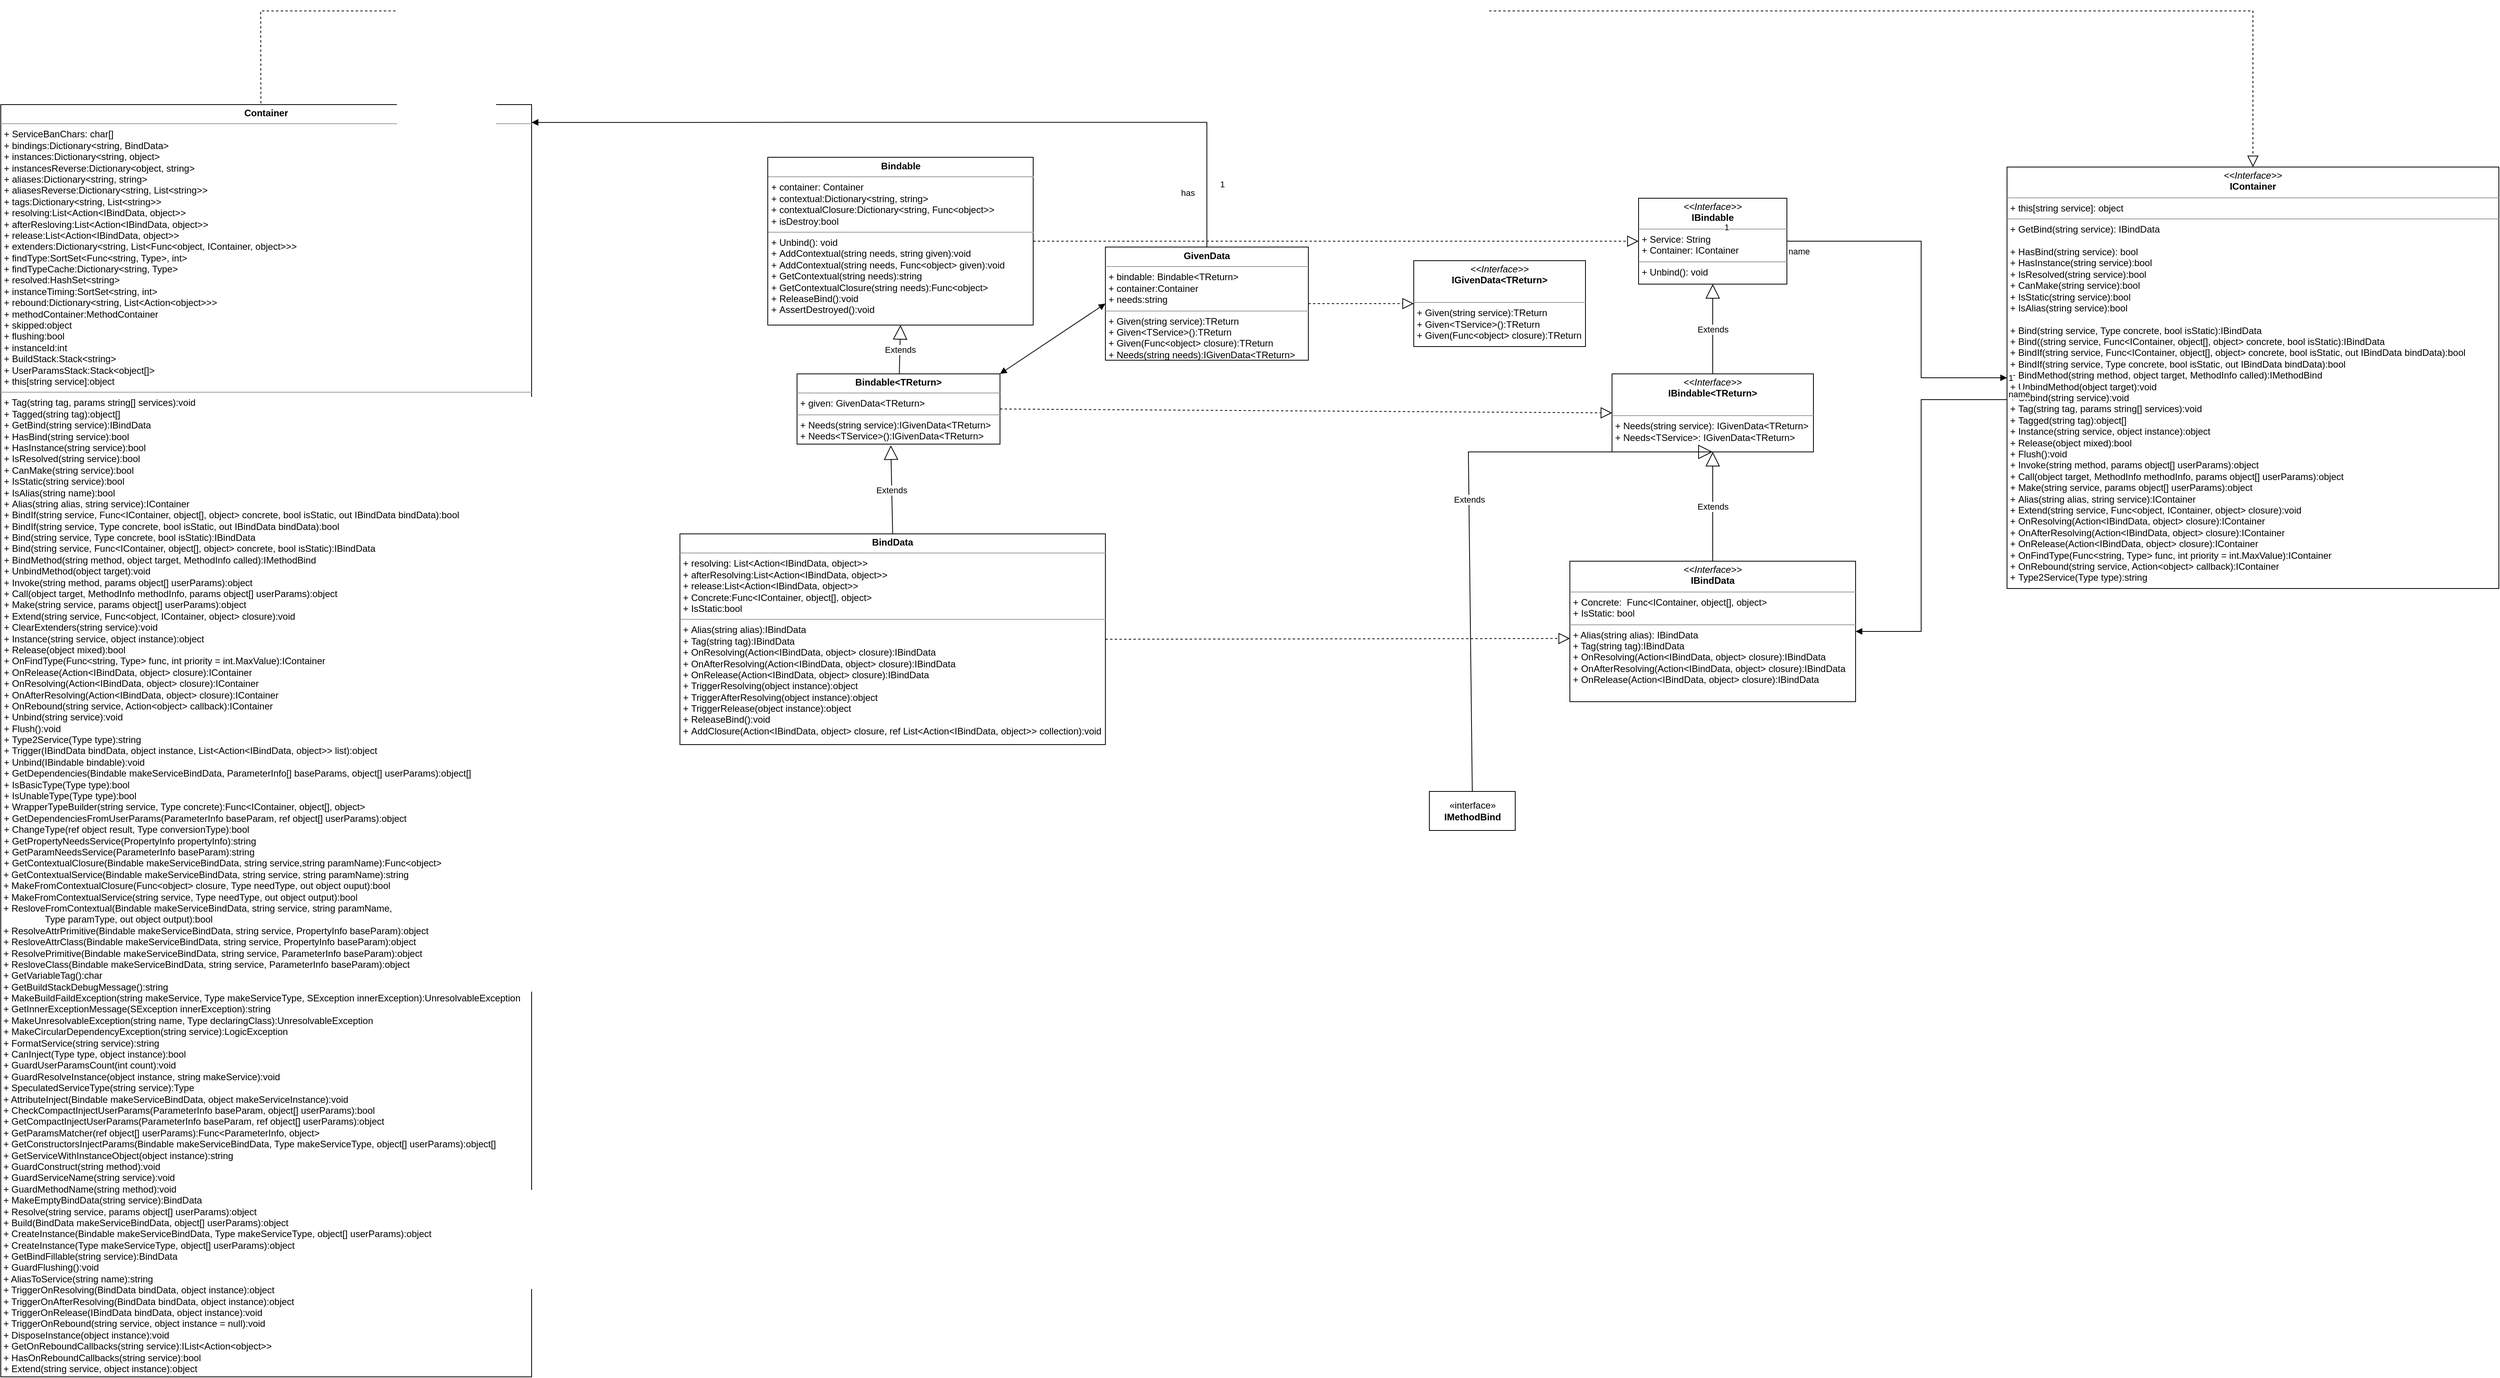 <mxfile version="16.1.2" type="device"><diagram id="E7YwIyQq-yOaScovFaM0" name="Bind系统架构图"><mxGraphModel dx="4154" dy="2214" grid="1" gridSize="10" guides="1" tooltips="1" connect="1" arrows="1" fold="1" page="1" pageScale="1" pageWidth="827" pageHeight="1169" math="0" shadow="0"><root><mxCell id="0"/><mxCell id="1" parent="0"/><mxCell id="uJMb5r1fGeK9YGaeUEIZ-1" value="&lt;p style=&quot;margin: 0px ; margin-top: 4px ; text-align: center&quot;&gt;&lt;i&gt;&amp;lt;&amp;lt;Interface&amp;gt;&amp;gt;&lt;/i&gt;&lt;br&gt;&lt;b&gt;IBindable&lt;/b&gt;&lt;br&gt;&lt;/p&gt;&lt;hr size=&quot;1&quot;&gt;&lt;p style=&quot;margin: 0px ; margin-left: 4px&quot;&gt;+ Service: String&lt;br&gt;+ Container: IContainer&lt;/p&gt;&lt;hr size=&quot;1&quot;&gt;&lt;p style=&quot;margin: 0px ; margin-left: 4px&quot;&gt;+ Unbind(): void&lt;br&gt;&lt;/p&gt;" style="verticalAlign=top;align=left;overflow=fill;fontSize=12;fontFamily=Helvetica;html=1;" parent="1" vertex="1"><mxGeometry x="-162" y="40" width="190" height="110" as="geometry"/></mxCell><mxCell id="uJMb5r1fGeK9YGaeUEIZ-2" value="&lt;p style=&quot;margin: 0px ; margin-top: 4px ; text-align: center&quot;&gt;&lt;i&gt;&amp;lt;&amp;lt;Interface&amp;gt;&amp;gt;&lt;/i&gt;&lt;br&gt;&lt;b&gt;IBindable&amp;lt;TReturn&amp;gt;&lt;/b&gt;&lt;br&gt;&lt;/p&gt;&lt;p style=&quot;margin: 0px ; margin-left: 4px&quot;&gt;&lt;br&gt;&lt;/p&gt;&lt;hr size=&quot;1&quot;&gt;&lt;p style=&quot;margin: 0px ; margin-left: 4px&quot;&gt;+ Needs(string service): IGivenData&amp;lt;TReturn&amp;gt;&lt;br&gt;+ Needs&amp;lt;TService&amp;gt;: IGivenData&amp;lt;TReturn&amp;gt;&lt;/p&gt;" style="verticalAlign=top;align=left;overflow=fill;fontSize=12;fontFamily=Helvetica;html=1;" parent="1" vertex="1"><mxGeometry x="-196" y="265" width="258" height="100" as="geometry"/></mxCell><mxCell id="uJMb5r1fGeK9YGaeUEIZ-3" value="Extends" style="endArrow=block;endSize=16;endFill=0;html=1;entryX=0.5;entryY=1;entryDx=0;entryDy=0;exitX=0.5;exitY=0;exitDx=0;exitDy=0;" parent="1" source="uJMb5r1fGeK9YGaeUEIZ-2" target="uJMb5r1fGeK9YGaeUEIZ-1" edge="1"><mxGeometry width="160" relative="1" as="geometry"><mxPoint x="208" y="400" as="sourcePoint"/><mxPoint x="368" y="400" as="targetPoint"/></mxGeometry></mxCell><mxCell id="uJMb5r1fGeK9YGaeUEIZ-4" value="&lt;p style=&quot;margin: 0px ; margin-top: 4px ; text-align: center&quot;&gt;&lt;i&gt;&amp;lt;&amp;lt;Interface&amp;gt;&amp;gt;&lt;/i&gt;&lt;br&gt;&lt;b&gt;IBindData&lt;/b&gt;&lt;br&gt;&lt;/p&gt;&lt;hr size=&quot;1&quot;&gt;&lt;p style=&quot;margin: 0px ; margin-left: 4px&quot;&gt;+ Concrete: &amp;nbsp;Func&amp;lt;IContainer, object[], object&amp;gt;&lt;br&gt;+ IsStatic: bool&lt;/p&gt;&lt;hr size=&quot;1&quot;&gt;&lt;p style=&quot;margin: 0px ; margin-left: 4px&quot;&gt;+ Alias(string alias): IBindData&lt;/p&gt;&lt;p style=&quot;margin: 0px ; margin-left: 4px&quot;&gt;+ Tag(string tag):IBindData&lt;br&gt;+&amp;nbsp;OnResolving(Action&amp;lt;IBindData, object&amp;gt; closure):IBindData&lt;/p&gt;&lt;p style=&quot;margin: 0px ; margin-left: 4px&quot;&gt;+&amp;nbsp;OnAfterResolving(Action&amp;lt;IBindData, object&amp;gt; closure):IBindData&lt;/p&gt;&lt;p style=&quot;margin: 0px ; margin-left: 4px&quot;&gt;+&amp;nbsp;OnRelease(Action&amp;lt;IBindData, object&amp;gt; closure):IBindData&lt;/p&gt;" style="verticalAlign=top;align=left;overflow=fill;fontSize=12;fontFamily=Helvetica;html=1;" parent="1" vertex="1"><mxGeometry x="-250" y="505" width="366" height="180" as="geometry"/></mxCell><mxCell id="uJMb5r1fGeK9YGaeUEIZ-5" value="Extends" style="endArrow=block;endSize=16;endFill=0;html=1;entryX=0.5;entryY=1;entryDx=0;entryDy=0;exitX=0.5;exitY=0;exitDx=0;exitDy=0;" parent="1" source="uJMb5r1fGeK9YGaeUEIZ-4" target="uJMb5r1fGeK9YGaeUEIZ-2" edge="1"><mxGeometry width="160" relative="1" as="geometry"><mxPoint x="228" y="420" as="sourcePoint"/><mxPoint x="388" y="420" as="targetPoint"/></mxGeometry></mxCell><mxCell id="uJMb5r1fGeK9YGaeUEIZ-6" value="&lt;p style=&quot;margin: 0px ; margin-top: 4px ; text-align: center&quot;&gt;&lt;i&gt;&amp;lt;&amp;lt;Interface&amp;gt;&amp;gt;&lt;/i&gt;&lt;br&gt;&lt;b&gt;IContainer&lt;/b&gt;&lt;br&gt;&lt;/p&gt;&lt;hr size=&quot;1&quot;&gt;&lt;p style=&quot;margin: 0px ; margin-left: 4px&quot;&gt;+ this[string service]: object&lt;br&gt;&lt;/p&gt;&lt;hr size=&quot;1&quot;&gt;&lt;p style=&quot;margin: 0px ; margin-left: 4px&quot;&gt;+ GetBind(string service): IBindData&lt;/p&gt;&lt;p style=&quot;margin: 0px ; margin-left: 4px&quot;&gt;&lt;br&gt;&lt;/p&gt;&lt;p style=&quot;margin: 0px ; margin-left: 4px&quot;&gt;+ HasBind(string service): bool&lt;/p&gt;&lt;p style=&quot;margin: 0px ; margin-left: 4px&quot;&gt;+&amp;nbsp;HasInstance(string service):bool&lt;/p&gt;&lt;p style=&quot;margin: 0px ; margin-left: 4px&quot;&gt;+&amp;nbsp;IsResolved(string service):bool&lt;/p&gt;&lt;p style=&quot;margin: 0px ; margin-left: 4px&quot;&gt;+ CanMake(string service):bool&lt;/p&gt;&lt;p style=&quot;margin: 0px ; margin-left: 4px&quot;&gt;+&amp;nbsp;IsStatic(string service):bool&lt;/p&gt;&lt;p style=&quot;margin: 0px ; margin-left: 4px&quot;&gt;+&amp;nbsp;IsAlias(string service):bool&lt;/p&gt;&lt;p style=&quot;margin: 0px ; margin-left: 4px&quot;&gt;&lt;br&gt;&lt;/p&gt;&lt;p style=&quot;margin: 0px ; margin-left: 4px&quot;&gt;+&amp;nbsp;Bind(string service, Type concrete, bool isStatic):IBindData&lt;/p&gt;&lt;p style=&quot;margin: 0px ; margin-left: 4px&quot;&gt;+&amp;nbsp;Bind((string service, Func&amp;lt;IContainer, object[], object&amp;gt; concrete, bool isStatic):IBindData&lt;/p&gt;&lt;p style=&quot;margin: 0px ; margin-left: 4px&quot;&gt;+&amp;nbsp;BindIf(string service, Func&amp;lt;IContainer, object[], object&amp;gt; concrete, bool isStatic, out IBindData bindData):bool&lt;/p&gt;&lt;p style=&quot;margin: 0px ; margin-left: 4px&quot;&gt;+&amp;nbsp;BindIf(string service, Type concrete, bool isStatic, out IBindData bindData):bool&lt;/p&gt;&lt;p style=&quot;margin: 0px ; margin-left: 4px&quot;&gt;+&amp;nbsp;BindMethod(string method, object target, MethodInfo called):IMethodBind&lt;/p&gt;&lt;p style=&quot;margin: 0px ; margin-left: 4px&quot;&gt;+&amp;nbsp;UnbindMethod(object target):void&lt;/p&gt;&lt;p style=&quot;margin: 0px ; margin-left: 4px&quot;&gt;+&amp;nbsp;Unbind(string service):void&lt;/p&gt;&lt;p style=&quot;margin: 0px ; margin-left: 4px&quot;&gt;+&amp;nbsp;Tag(string tag, params string[] services):void&lt;/p&gt;&lt;p style=&quot;margin: 0px ; margin-left: 4px&quot;&gt;+&amp;nbsp;Tagged(string tag):object[]&lt;/p&gt;&lt;p style=&quot;margin: 0px ; margin-left: 4px&quot;&gt;+&amp;nbsp;Instance(string service, object instance):object&lt;/p&gt;&lt;p style=&quot;margin: 0px ; margin-left: 4px&quot;&gt;+&amp;nbsp;Release(object mixed):bool&lt;/p&gt;&lt;p style=&quot;margin: 0px ; margin-left: 4px&quot;&gt;+&amp;nbsp;Flush():void&lt;/p&gt;&lt;p style=&quot;margin: 0px ; margin-left: 4px&quot;&gt;+&amp;nbsp;Invoke(string method, params object[] userParams):object&lt;/p&gt;&lt;p style=&quot;margin: 0px ; margin-left: 4px&quot;&gt;+&amp;nbsp;Call(object target, MethodInfo methodInfo, params object[] userParams):object&lt;/p&gt;&lt;p style=&quot;margin: 0px ; margin-left: 4px&quot;&gt;+&amp;nbsp;Make(string service, params object[] userParams):object&lt;/p&gt;&lt;p style=&quot;margin: 0px ; margin-left: 4px&quot;&gt;+&amp;nbsp;Alias(string alias, string service):IContainer&lt;/p&gt;&lt;p style=&quot;margin: 0px ; margin-left: 4px&quot;&gt;+&amp;nbsp;Extend(string service, Func&amp;lt;object, IContainer, object&amp;gt; closure):void&lt;/p&gt;&lt;p style=&quot;margin: 0px ; margin-left: 4px&quot;&gt;+&amp;nbsp;OnResolving(Action&amp;lt;IBindData, object&amp;gt; closure):IContainer&lt;/p&gt;&lt;p style=&quot;margin: 0px ; margin-left: 4px&quot;&gt;+&amp;nbsp;OnAfterResolving(Action&amp;lt;IBindData, object&amp;gt; closure):IContainer&lt;/p&gt;&lt;p style=&quot;margin: 0px ; margin-left: 4px&quot;&gt;+&amp;nbsp;OnRelease(Action&amp;lt;IBindData, object&amp;gt; closure):IContainer&lt;/p&gt;&lt;p style=&quot;margin: 0px ; margin-left: 4px&quot;&gt;+&amp;nbsp;OnFindType(Func&amp;lt;string, Type&amp;gt; func, int priority = int.MaxValue):IContainer&lt;/p&gt;&lt;p style=&quot;margin: 0px ; margin-left: 4px&quot;&gt;+&amp;nbsp;OnRebound(string service, Action&amp;lt;object&amp;gt; callback):IContainer&lt;/p&gt;&lt;p style=&quot;margin: 0px ; margin-left: 4px&quot;&gt;+&amp;nbsp;Type2Service(Type type):string&lt;/p&gt;" style="verticalAlign=top;align=left;overflow=fill;fontSize=12;fontFamily=Helvetica;html=1;" parent="1" vertex="1"><mxGeometry x="310" width="630" height="540" as="geometry"/></mxCell><mxCell id="uJMb5r1fGeK9YGaeUEIZ-7" value="name" style="endArrow=block;endFill=1;html=1;edgeStyle=orthogonalEdgeStyle;align=left;verticalAlign=top;rounded=0;exitX=1;exitY=0.5;exitDx=0;exitDy=0;" parent="1" source="uJMb5r1fGeK9YGaeUEIZ-1" target="uJMb5r1fGeK9YGaeUEIZ-6" edge="1"><mxGeometry x="-1" relative="1" as="geometry"><mxPoint x="-360" y="90" as="sourcePoint"/><mxPoint x="-200" y="90" as="targetPoint"/><Array as="points"><mxPoint x="200" y="95"/><mxPoint x="200" y="270"/></Array></mxGeometry></mxCell><mxCell id="uJMb5r1fGeK9YGaeUEIZ-8" value="1" style="edgeLabel;resizable=0;html=1;align=left;verticalAlign=bottom;" parent="uJMb5r1fGeK9YGaeUEIZ-7" connectable="0" vertex="1"><mxGeometry x="-1" relative="1" as="geometry"><mxPoint x="-82" y="-10" as="offset"/></mxGeometry></mxCell><mxCell id="uJMb5r1fGeK9YGaeUEIZ-9" value="name" style="endArrow=block;endFill=1;html=1;edgeStyle=orthogonalEdgeStyle;align=left;verticalAlign=top;rounded=0;entryX=1;entryY=0.5;entryDx=0;entryDy=0;exitX=0;exitY=0.515;exitDx=0;exitDy=0;exitPerimeter=0;" parent="1" source="uJMb5r1fGeK9YGaeUEIZ-6" target="uJMb5r1fGeK9YGaeUEIZ-4" edge="1"><mxGeometry x="-1" relative="1" as="geometry"><mxPoint x="-240" y="420" as="sourcePoint"/><mxPoint x="-80" y="420" as="targetPoint"/><Array as="points"><mxPoint x="310" y="298"/><mxPoint x="200" y="298"/><mxPoint x="200" y="595"/></Array></mxGeometry></mxCell><mxCell id="uJMb5r1fGeK9YGaeUEIZ-10" value="1" style="edgeLabel;resizable=0;html=1;align=left;verticalAlign=bottom;" parent="uJMb5r1fGeK9YGaeUEIZ-9" connectable="0" vertex="1"><mxGeometry x="-1" relative="1" as="geometry"/></mxCell><mxCell id="5othPhN0OOWDAPctsZ0L-1" value="&lt;p style=&quot;margin: 0px ; margin-top: 4px ; text-align: center&quot;&gt;&lt;b&gt;Bindable&lt;/b&gt;&lt;br&gt;&lt;/p&gt;&lt;hr size=&quot;1&quot;&gt;&lt;p style=&quot;margin: 0px ; margin-left: 4px&quot;&gt;+ container: Container&lt;/p&gt;&lt;p style=&quot;margin: 0px ; margin-left: 4px&quot;&gt;+&amp;nbsp;contextual:Dictionary&amp;lt;string, string&amp;gt;&lt;/p&gt;&lt;p style=&quot;margin: 0px ; margin-left: 4px&quot;&gt;+&amp;nbsp;contextualClosure:Dictionary&amp;lt;string, Func&amp;lt;object&amp;gt;&amp;gt;&lt;/p&gt;&lt;p style=&quot;margin: 0px ; margin-left: 4px&quot;&gt;+&amp;nbsp;isDestroy:bool&lt;/p&gt;&lt;hr size=&quot;1&quot;&gt;&lt;p style=&quot;margin: 0px ; margin-left: 4px&quot;&gt;+ Unbind(): void&lt;/p&gt;&lt;p style=&quot;margin: 0px ; margin-left: 4px&quot;&gt;+&amp;nbsp;AddContextual(string needs, string given):void&lt;/p&gt;&lt;p style=&quot;margin: 0px ; margin-left: 4px&quot;&gt;+&amp;nbsp;AddContextual(string needs, Func&amp;lt;object&amp;gt; given):void&lt;/p&gt;&lt;p style=&quot;margin: 0px ; margin-left: 4px&quot;&gt;+&amp;nbsp;GetContextual(string needs):string&lt;/p&gt;&lt;p style=&quot;margin: 0px ; margin-left: 4px&quot;&gt;+&amp;nbsp;GetContextualClosure(string needs):Func&amp;lt;object&amp;gt;&lt;/p&gt;&lt;p style=&quot;margin: 0px ; margin-left: 4px&quot;&gt;+&amp;nbsp;ReleaseBind():void&lt;/p&gt;&lt;p style=&quot;margin: 0px ; margin-left: 4px&quot;&gt;+&amp;nbsp;AssertDestroyed():void&lt;/p&gt;" style="verticalAlign=top;align=left;overflow=fill;fontSize=12;fontFamily=Helvetica;html=1;" parent="1" vertex="1"><mxGeometry x="-1277.5" y="-12.5" width="340" height="215" as="geometry"/></mxCell><mxCell id="5othPhN0OOWDAPctsZ0L-2" value="&lt;p style=&quot;margin: 0px ; margin-top: 4px ; text-align: center&quot;&gt;&lt;b&gt;Bindable&amp;lt;TReturn&amp;gt;&lt;/b&gt;&lt;br&gt;&lt;/p&gt;&lt;hr size=&quot;1&quot;&gt;&lt;p style=&quot;margin: 0px ; margin-left: 4px&quot;&gt;+ given: GivenData&amp;lt;TReturn&amp;gt;&lt;/p&gt;&lt;hr size=&quot;1&quot;&gt;&lt;p style=&quot;margin: 0px ; margin-left: 4px&quot;&gt;+ Needs(string service):IGivenData&amp;lt;TReturn&amp;gt;&lt;/p&gt;&lt;p style=&quot;margin: 0px ; margin-left: 4px&quot;&gt;+&amp;nbsp;Needs&amp;lt;TService&amp;gt;():IGivenData&amp;lt;TReturn&amp;gt;&lt;/p&gt;" style="verticalAlign=top;align=left;overflow=fill;fontSize=12;fontFamily=Helvetica;html=1;" parent="1" vertex="1"><mxGeometry x="-1240" y="265" width="260" height="90" as="geometry"/></mxCell><mxCell id="5othPhN0OOWDAPctsZ0L-3" value="&lt;p style=&quot;margin: 0px ; margin-top: 4px ; text-align: center&quot;&gt;&lt;b&gt;BindData&lt;/b&gt;&lt;br&gt;&lt;/p&gt;&lt;hr size=&quot;1&quot;&gt;&lt;p style=&quot;margin: 0px ; margin-left: 4px&quot;&gt;+ resolving: List&amp;lt;Action&amp;lt;IBindData, object&amp;gt;&amp;gt;&lt;/p&gt;&lt;p style=&quot;margin: 0px ; margin-left: 4px&quot;&gt;+&amp;nbsp;afterResolving:List&amp;lt;Action&amp;lt;IBindData, object&amp;gt;&amp;gt;&lt;/p&gt;&lt;p style=&quot;margin: 0px ; margin-left: 4px&quot;&gt;+&amp;nbsp;release:List&amp;lt;Action&amp;lt;IBindData, object&amp;gt;&amp;gt;&lt;/p&gt;&lt;p style=&quot;margin: 0px ; margin-left: 4px&quot;&gt;+&amp;nbsp;Concrete:Func&amp;lt;IContainer, object[], object&amp;gt;&lt;/p&gt;&lt;p style=&quot;margin: 0px ; margin-left: 4px&quot;&gt;+&amp;nbsp;IsStatic:bool&lt;/p&gt;&lt;hr size=&quot;1&quot;&gt;&lt;p style=&quot;margin: 0px ; margin-left: 4px&quot;&gt;+&amp;nbsp;Alias(string alias):IBindData&lt;/p&gt;&lt;p style=&quot;margin: 0px ; margin-left: 4px&quot;&gt;+&amp;nbsp;Tag(string tag):IBindData&lt;/p&gt;&lt;p style=&quot;margin: 0px ; margin-left: 4px&quot;&gt;+&amp;nbsp;OnResolving(Action&amp;lt;IBindData, object&amp;gt; closure):IBindData&lt;/p&gt;&lt;p style=&quot;margin: 0px ; margin-left: 4px&quot;&gt;+&amp;nbsp;OnAfterResolving(Action&amp;lt;IBindData, object&amp;gt; closure):IBindData&lt;/p&gt;&lt;p style=&quot;margin: 0px ; margin-left: 4px&quot;&gt;+&amp;nbsp;OnRelease(Action&amp;lt;IBindData, object&amp;gt; closure):IBindData&lt;/p&gt;&lt;p style=&quot;margin: 0px ; margin-left: 4px&quot;&gt;+&amp;nbsp;TriggerResolving(object instance):object&lt;/p&gt;&lt;p style=&quot;margin: 0px ; margin-left: 4px&quot;&gt;+&amp;nbsp;TriggerAfterResolving(object instance):object&lt;/p&gt;&lt;p style=&quot;margin: 0px ; margin-left: 4px&quot;&gt;+&amp;nbsp;TriggerRelease(object instance):object&lt;/p&gt;&lt;p style=&quot;margin: 0px ; margin-left: 4px&quot;&gt;+&amp;nbsp;ReleaseBind():void&lt;/p&gt;&lt;p style=&quot;margin: 0px ; margin-left: 4px&quot;&gt;+&amp;nbsp;AddClosure(Action&amp;lt;IBindData, object&amp;gt; closure, ref List&amp;lt;Action&amp;lt;IBindData, object&amp;gt;&amp;gt; collection):void&lt;/p&gt;" style="verticalAlign=top;align=left;overflow=fill;fontSize=12;fontFamily=Helvetica;html=1;" parent="1" vertex="1"><mxGeometry x="-1390" y="470" width="545" height="270" as="geometry"/></mxCell><mxCell id="5othPhN0OOWDAPctsZ0L-4" value="" style="endArrow=block;dashed=1;endFill=0;endSize=12;html=1;rounded=0;entryX=0;entryY=0.5;entryDx=0;entryDy=0;exitX=1;exitY=0.5;exitDx=0;exitDy=0;" parent="1" source="5othPhN0OOWDAPctsZ0L-1" target="uJMb5r1fGeK9YGaeUEIZ-1" edge="1"><mxGeometry width="160" relative="1" as="geometry"><mxPoint x="-840" y="90" as="sourcePoint"/><mxPoint x="-680" y="90" as="targetPoint"/></mxGeometry></mxCell><mxCell id="5othPhN0OOWDAPctsZ0L-5" value="Extends" style="endArrow=block;endSize=16;endFill=0;html=1;rounded=0;entryX=0.5;entryY=1;entryDx=0;entryDy=0;" parent="1" source="5othPhN0OOWDAPctsZ0L-2" target="5othPhN0OOWDAPctsZ0L-1" edge="1"><mxGeometry width="160" relative="1" as="geometry"><mxPoint x="-1180" y="250" as="sourcePoint"/><mxPoint x="-1020" y="250" as="targetPoint"/></mxGeometry></mxCell><mxCell id="5othPhN0OOWDAPctsZ0L-6" value="" style="endArrow=block;dashed=1;endFill=0;endSize=12;html=1;rounded=0;entryX=0;entryY=0.5;entryDx=0;entryDy=0;exitX=1;exitY=0.5;exitDx=0;exitDy=0;" parent="1" source="5othPhN0OOWDAPctsZ0L-2" target="uJMb5r1fGeK9YGaeUEIZ-2" edge="1"><mxGeometry width="160" relative="1" as="geometry"><mxPoint x="-930" y="330" as="sourcePoint"/><mxPoint x="-687" y="320" as="targetPoint"/></mxGeometry></mxCell><mxCell id="5othPhN0OOWDAPctsZ0L-7" value="Extends" style="endArrow=block;endSize=16;endFill=0;html=1;rounded=0;entryX=0.462;entryY=1.017;entryDx=0;entryDy=0;entryPerimeter=0;exitX=0.5;exitY=0;exitDx=0;exitDy=0;" parent="1" source="5othPhN0OOWDAPctsZ0L-3" target="5othPhN0OOWDAPctsZ0L-2" edge="1"><mxGeometry width="160" relative="1" as="geometry"><mxPoint x="-1115.5" y="470" as="sourcePoint"/><mxPoint x="-1115.5" y="392.5" as="targetPoint"/></mxGeometry></mxCell><mxCell id="5othPhN0OOWDAPctsZ0L-9" value="" style="endArrow=block;dashed=1;endFill=0;endSize=12;html=1;rounded=0;entryX=0;entryY=0.55;entryDx=0;entryDy=0;exitX=1;exitY=0.5;exitDx=0;exitDy=0;entryPerimeter=0;" parent="1" source="5othPhN0OOWDAPctsZ0L-3" target="uJMb5r1fGeK9YGaeUEIZ-4" edge="1"><mxGeometry width="160" relative="1" as="geometry"><mxPoint x="-950" y="457.5" as="sourcePoint"/><mxPoint x="-646" y="420" as="targetPoint"/></mxGeometry></mxCell><mxCell id="5othPhN0OOWDAPctsZ0L-10" value="«interface»&lt;br&gt;&lt;b&gt;IMethodBind&lt;/b&gt;" style="html=1;" parent="1" vertex="1"><mxGeometry x="-430" y="800" width="110" height="50" as="geometry"/></mxCell><mxCell id="5othPhN0OOWDAPctsZ0L-11" value="Extends" style="endArrow=block;endSize=16;endFill=0;html=1;rounded=0;exitX=0.5;exitY=0;exitDx=0;exitDy=0;entryX=0.5;entryY=1;entryDx=0;entryDy=0;" parent="1" source="5othPhN0OOWDAPctsZ0L-10" target="uJMb5r1fGeK9YGaeUEIZ-2" edge="1"><mxGeometry width="160" relative="1" as="geometry"><mxPoint x="-100" y="610" as="sourcePoint"/><mxPoint x="-580" y="400" as="targetPoint"/><Array as="points"><mxPoint x="-380" y="365"/></Array></mxGeometry></mxCell><mxCell id="G-Vpp6riPrNokZtIO9nS-1" value="&lt;p style=&quot;margin: 0px ; margin-top: 4px ; text-align: center&quot;&gt;&lt;b&gt;Container&lt;/b&gt;&lt;/p&gt;&lt;hr size=&quot;1&quot;&gt;&lt;p style=&quot;margin: 0px ; margin-left: 4px&quot;&gt;+ ServiceBanChars: char[]&lt;/p&gt;&lt;p style=&quot;margin: 0px ; margin-left: 4px&quot;&gt;+&amp;nbsp;bindings:Dictionary&amp;lt;string, BindData&amp;gt;&lt;/p&gt;&lt;p style=&quot;margin: 0px ; margin-left: 4px&quot;&gt;+&amp;nbsp;instances:Dictionary&amp;lt;string, object&amp;gt;&lt;/p&gt;&lt;p style=&quot;margin: 0px ; margin-left: 4px&quot;&gt;+&amp;nbsp;instancesReverse:Dictionary&amp;lt;object, string&amp;gt;&lt;/p&gt;&lt;p style=&quot;margin: 0px ; margin-left: 4px&quot;&gt;+&amp;nbsp;aliases:Dictionary&amp;lt;string, string&amp;gt;&lt;/p&gt;&lt;p style=&quot;margin: 0px ; margin-left: 4px&quot;&gt;+&amp;nbsp;aliasesReverse:Dictionary&amp;lt;string, List&amp;lt;string&amp;gt;&amp;gt;&lt;/p&gt;&lt;p style=&quot;margin: 0px ; margin-left: 4px&quot;&gt;+&amp;nbsp;tags:Dictionary&amp;lt;string, List&amp;lt;string&amp;gt;&amp;gt;&lt;/p&gt;&lt;p style=&quot;margin: 0px ; margin-left: 4px&quot;&gt;+&amp;nbsp;resolving:List&amp;lt;Action&amp;lt;IBindData, object&amp;gt;&amp;gt;&lt;/p&gt;&lt;p style=&quot;margin: 0px ; margin-left: 4px&quot;&gt;+&amp;nbsp;afterResloving:List&amp;lt;Action&amp;lt;IBindData, object&amp;gt;&amp;gt;&lt;/p&gt;&lt;p style=&quot;margin: 0px ; margin-left: 4px&quot;&gt;+&amp;nbsp;release:List&amp;lt;Action&amp;lt;IBindData, object&amp;gt;&amp;gt;&lt;/p&gt;&lt;p style=&quot;margin: 0px ; margin-left: 4px&quot;&gt;+&amp;nbsp;extenders:Dictionary&amp;lt;string, List&amp;lt;Func&amp;lt;object, IContainer, object&amp;gt;&amp;gt;&amp;gt;&lt;/p&gt;&lt;p style=&quot;margin: 0px ; margin-left: 4px&quot;&gt;+&amp;nbsp;findType:SortSet&amp;lt;Func&amp;lt;string, Type&amp;gt;, int&amp;gt;&lt;/p&gt;&lt;p style=&quot;margin: 0px ; margin-left: 4px&quot;&gt;+&amp;nbsp;findTypeCache:Dictionary&amp;lt;string, Type&amp;gt;&lt;/p&gt;&lt;p style=&quot;margin: 0px ; margin-left: 4px&quot;&gt;+&amp;nbsp;resolved:HashSet&amp;lt;string&amp;gt;&lt;/p&gt;&lt;p style=&quot;margin: 0px ; margin-left: 4px&quot;&gt;+&amp;nbsp;instanceTiming:SortSet&amp;lt;string, int&amp;gt;&lt;/p&gt;&lt;p style=&quot;margin: 0px ; margin-left: 4px&quot;&gt;+&amp;nbsp;rebound:Dictionary&amp;lt;string, List&amp;lt;Action&amp;lt;object&amp;gt;&amp;gt;&amp;gt;&lt;/p&gt;&lt;p style=&quot;margin: 0px ; margin-left: 4px&quot;&gt;+&amp;nbsp;methodContainer:MethodContainer&lt;/p&gt;&lt;p style=&quot;margin: 0px ; margin-left: 4px&quot;&gt;+&amp;nbsp;skipped:object&lt;/p&gt;&lt;p style=&quot;margin: 0px ; margin-left: 4px&quot;&gt;+&amp;nbsp;flushing:bool&lt;/p&gt;&lt;p style=&quot;margin: 0px ; margin-left: 4px&quot;&gt;+&amp;nbsp;instanceId:int&lt;/p&gt;&lt;p style=&quot;margin: 0px ; margin-left: 4px&quot;&gt;+&amp;nbsp;BuildStack:Stack&amp;lt;string&amp;gt;&lt;/p&gt;&lt;p style=&quot;margin: 0px ; margin-left: 4px&quot;&gt;+&amp;nbsp;UserParamsStack:Stack&amp;lt;object[]&amp;gt;&lt;/p&gt;&lt;p style=&quot;margin: 0px ; margin-left: 4px&quot;&gt;+&amp;nbsp;this[string service]:object&lt;/p&gt;&lt;hr size=&quot;1&quot;&gt;&lt;p style=&quot;margin: 0px ; margin-left: 4px&quot;&gt;+ Tag(string tag, params string[] services):void&lt;/p&gt;&lt;p style=&quot;margin: 0px ; margin-left: 4px&quot;&gt;+&amp;nbsp;Tagged(string tag):object[]&lt;/p&gt;&lt;p style=&quot;margin: 0px ; margin-left: 4px&quot;&gt;+&amp;nbsp;GetBind(string service):IBindData&lt;/p&gt;&lt;p style=&quot;margin: 0px ; margin-left: 4px&quot;&gt;+&amp;nbsp;HasBind(string service):bool&lt;/p&gt;&lt;p style=&quot;margin: 0px ; margin-left: 4px&quot;&gt;+&amp;nbsp;HasInstance(string service):bool&lt;/p&gt;&lt;p style=&quot;margin: 0px ; margin-left: 4px&quot;&gt;+&amp;nbsp;IsResolved(string service):bool&lt;/p&gt;&lt;p style=&quot;margin: 0px ; margin-left: 4px&quot;&gt;+&amp;nbsp;CanMake(string service):bool&lt;/p&gt;&lt;p style=&quot;margin: 0px ; margin-left: 4px&quot;&gt;+&amp;nbsp;IsStatic(string service):bool&lt;/p&gt;&lt;p style=&quot;margin: 0px ; margin-left: 4px&quot;&gt;+&amp;nbsp;IsAlias(string name):bool&lt;/p&gt;&lt;p style=&quot;margin: 0px ; margin-left: 4px&quot;&gt;+&amp;nbsp;Alias(string alias, string service):IContainer&lt;/p&gt;&lt;p style=&quot;margin: 0px ; margin-left: 4px&quot;&gt;+&amp;nbsp;BindIf(string service, Func&amp;lt;IContainer, object[], object&amp;gt; concrete, bool isStatic, out IBindData bindData):bool&lt;/p&gt;&lt;p style=&quot;margin: 0px ; margin-left: 4px&quot;&gt;+&amp;nbsp;BindIf(string service, Type concrete, bool isStatic, out IBindData bindData):bool&lt;/p&gt;&lt;p style=&quot;margin: 0px ; margin-left: 4px&quot;&gt;+&amp;nbsp;Bind(string service, Type concrete, bool isStatic):IBindData&lt;/p&gt;&lt;p style=&quot;margin: 0px ; margin-left: 4px&quot;&gt;+&amp;nbsp;Bind(string service, Func&amp;lt;IContainer, object[], object&amp;gt; concrete, bool isStatic):IBindData&lt;/p&gt;&lt;p style=&quot;margin: 0px ; margin-left: 4px&quot;&gt;+&amp;nbsp;BindMethod(string method, object target, MethodInfo called):IMethodBind&lt;/p&gt;&lt;p style=&quot;margin: 0px ; margin-left: 4px&quot;&gt;+&amp;nbsp;UnbindMethod(object target):void&lt;/p&gt;&lt;p style=&quot;margin: 0px ; margin-left: 4px&quot;&gt;+&amp;nbsp;Invoke(string method, params object[] userParams):object&lt;/p&gt;&lt;p style=&quot;margin: 0px ; margin-left: 4px&quot;&gt;+&amp;nbsp;Call(object target, MethodInfo methodInfo, params object[] userParams):object&lt;/p&gt;&lt;p style=&quot;margin: 0px ; margin-left: 4px&quot;&gt;+&amp;nbsp;Make(string service, params object[] userParams):object&lt;/p&gt;&lt;p style=&quot;margin: 0px ; margin-left: 4px&quot;&gt;+&amp;nbsp;Extend(string service, Func&amp;lt;object, IContainer, object&amp;gt; closure):void&lt;/p&gt;&lt;p style=&quot;margin: 0px ; margin-left: 4px&quot;&gt;+&amp;nbsp;ClearExtenders(string service):void&lt;/p&gt;&lt;p style=&quot;margin: 0px ; margin-left: 4px&quot;&gt;+&amp;nbsp;Instance(string service, object instance):object&lt;/p&gt;&lt;p style=&quot;margin: 0px ; margin-left: 4px&quot;&gt;+&amp;nbsp;Release(object mixed):bool&lt;/p&gt;&lt;p style=&quot;margin: 0px ; margin-left: 4px&quot;&gt;+&amp;nbsp;OnFindType(Func&amp;lt;string, Type&amp;gt; func, int priority = int.MaxValue):IContainer&lt;/p&gt;&lt;p style=&quot;margin: 0px ; margin-left: 4px&quot;&gt;+&amp;nbsp;OnRelease(Action&amp;lt;IBindData, object&amp;gt; closure):IContainer&lt;/p&gt;&lt;p style=&quot;margin: 0px ; margin-left: 4px&quot;&gt;+&amp;nbsp;OnResolving(Action&amp;lt;IBindData, object&amp;gt; closure):IContainer&lt;/p&gt;&lt;p style=&quot;margin: 0px ; margin-left: 4px&quot;&gt;+&amp;nbsp;OnAfterResolving(Action&amp;lt;IBindData, object&amp;gt; closure):IContainer&lt;/p&gt;&lt;p style=&quot;margin: 0px ; margin-left: 4px&quot;&gt;+&amp;nbsp;OnRebound(string service, Action&amp;lt;object&amp;gt; callback):IContainer&lt;/p&gt;&lt;p style=&quot;margin: 0px ; margin-left: 4px&quot;&gt;+&amp;nbsp;Unbind(string service):void&lt;/p&gt;&lt;p style=&quot;margin: 0px ; margin-left: 4px&quot;&gt;+&amp;nbsp;Flush():void&lt;/p&gt;&lt;p style=&quot;margin: 0px ; margin-left: 4px&quot;&gt;+&amp;nbsp;Type2Service(Type type):string&lt;/p&gt;&lt;p style=&quot;margin: 0px ; margin-left: 4px&quot;&gt;+&amp;nbsp;Trigger(IBindData bindData, object instance, List&amp;lt;Action&amp;lt;IBindData, object&amp;gt;&amp;gt; list):object&lt;/p&gt;&lt;p style=&quot;margin: 0px ; margin-left: 4px&quot;&gt;+&amp;nbsp;Unbind(IBindable bindable):void&lt;/p&gt;&lt;p style=&quot;margin: 0px ; margin-left: 4px&quot;&gt;+&amp;nbsp;GetDependencies(Bindable makeServiceBindData, ParameterInfo[] baseParams, object[] userParams):object[]&lt;/p&gt;&lt;p style=&quot;margin: 0px ; margin-left: 4px&quot;&gt;+&amp;nbsp;IsBasicType(Type type):bool&lt;/p&gt;&lt;p style=&quot;margin: 0px ; margin-left: 4px&quot;&gt;+&amp;nbsp;IsUnableType(Type type):bool&lt;/p&gt;&lt;p style=&quot;margin: 0px ; margin-left: 4px&quot;&gt;+&amp;nbsp;WrapperTypeBuilder(string service, Type concrete):Func&amp;lt;IContainer, object[], object&amp;gt;&lt;/p&gt;&lt;p style=&quot;margin: 0px ; margin-left: 4px&quot;&gt;+&amp;nbsp;GetDependenciesFromUserParams(ParameterInfo baseParam, ref object[] userParams):object&lt;/p&gt;&lt;p style=&quot;margin: 0px ; margin-left: 4px&quot;&gt;+&amp;nbsp;ChangeType(ref object result, Type conversionType):bool&lt;/p&gt;&lt;p style=&quot;margin: 0px ; margin-left: 4px&quot;&gt;+&amp;nbsp;GetPropertyNeedsService(PropertyInfo propertyInfo):string&lt;/p&gt;&lt;p style=&quot;margin: 0px ; margin-left: 4px&quot;&gt;+&amp;nbsp;GetParamNeedsService(ParameterInfo baseParam):string&lt;/p&gt;&lt;p style=&quot;margin: 0px ; margin-left: 4px&quot;&gt;+&amp;nbsp;&lt;span&gt;GetContextualClosure(Bindable makeServiceBindData, string service,&lt;/span&gt;&lt;span&gt;string paramName):Func&amp;lt;object&amp;gt;&lt;/span&gt;&lt;/p&gt;&lt;p style=&quot;margin: 0px ; margin-left: 4px&quot;&gt;&lt;/p&gt;&amp;nbsp;+ GetContextualService(Bindable makeServiceBindData, string service, string paramName):string&lt;br&gt;&amp;nbsp;+ MakeFromContextualClosure(Func&amp;lt;object&amp;gt; closure, Type needType, out object ouput):bool&lt;br&gt;&amp;nbsp;+&amp;nbsp;MakeFromContextualService(string service, Type needType, out object output):bool&lt;br&gt;&amp;nbsp;+&amp;nbsp;&lt;span&gt;ResloveFromContextual(Bindable makeServiceBindData, string service, string paramName,&lt;br&gt;&lt;/span&gt;&lt;span&gt;&amp;nbsp; &amp;nbsp; &amp;nbsp; &amp;nbsp; &amp;nbsp; &amp;nbsp; &amp;nbsp; &amp;nbsp; &amp;nbsp;Type paramType, out object output):bool&lt;br&gt;&lt;/span&gt;&lt;span&gt;&amp;nbsp;+ ResolveAttrPrimitive(Bindable makeServiceBindData, string service, PropertyInfo baseParam):object&lt;br&gt;&amp;nbsp;+ ResloveAttrClass(Bindable makeServiceBindData, string service, PropertyInfo baseParam):object&lt;br&gt;&amp;nbsp;+ ResolvePrimitive(Bindable makeServiceBindData, string service, ParameterInfo baseParam):object&lt;br&gt;&amp;nbsp;+ ResloveClass(Bindable makeServiceBindData, string service, ParameterInfo baseParam):object&lt;br&gt;&amp;nbsp;+ GetVariableTag():char&lt;br&gt;&amp;nbsp;+ GetBuildStackDebugMessage():string&lt;br&gt;&amp;nbsp;+ MakeBuildFaildException(string makeService, Type makeServiceType, SException innerException):UnresolvableException&lt;br&gt;&amp;nbsp;+ GetInnerExceptionMessage(SException innerException):string&lt;br&gt;&amp;nbsp;+ MakeUnresolvableException(string name, Type declaringClass):UnresolvableException&lt;br&gt;&amp;nbsp;+ MakeCircularDependencyException(string service):LogicException&lt;br&gt;&amp;nbsp;+ FormatService(string service):string&lt;br&gt;&amp;nbsp;+ CanInject(Type type, object instance):bool&lt;br&gt;&amp;nbsp;+ GuardUserParamsCount(int count):void&lt;br&gt;&amp;nbsp;+ GuardResolveInstance(object instance, string makeService):void&lt;br&gt;&amp;nbsp;+ SpeculatedServiceType(string service):Type&lt;br&gt;&amp;nbsp;+ AttributeInject(Bindable makeServiceBindData, object makeServiceInstance):void&lt;br&gt;&amp;nbsp;+ CheckCompactInjectUserParams(ParameterInfo baseParam, object[] userParams):bool&lt;br&gt;&amp;nbsp;+ GetCompactInjectUserParams(ParameterInfo baseParam, ref object[] userParams):object&lt;br&gt;&amp;nbsp;+ GetParamsMatcher(ref object[] userParams):Func&amp;lt;ParameterInfo, object&amp;gt;&lt;br&gt;&amp;nbsp;+ GetConstructorsInjectParams(Bindable makeServiceBindData, Type makeServiceType, object[] userParams):object[]&lt;br&gt;&amp;nbsp;+ GetServiceWithInstanceObject(object instance):string&lt;br&gt;&amp;nbsp;+ GuardConstruct(string method):void&lt;br&gt;&amp;nbsp;+ GuardServiceName(string service):void&lt;br&gt;&amp;nbsp;+ GuardMethodName(string method):void&lt;br&gt;&amp;nbsp;+ MakeEmptyBindData(string service):BindData&lt;br&gt;&amp;nbsp;+ Resolve(string service, params object[] userParams):object&lt;br&gt;&amp;nbsp;+ Build(BindData makeServiceBindData, object[] userParams):object&lt;br&gt;&amp;nbsp;+ CreateInstance(Bindable makeServiceBindData, Type makeServiceType, object[] userParams):object&lt;br&gt;&amp;nbsp;+ CreateInstance(Type makeServiceType, object[] userParams):object&lt;br&gt;&amp;nbsp;+ GetBindFillable(string service):BindData&lt;br&gt;&amp;nbsp;+ GuardFlushing():void&lt;br&gt;&amp;nbsp;+ AliasToService(string name):string&lt;br&gt;&amp;nbsp;+ TriggerOnResolving(BindData bindData, object instance):object&lt;br&gt;&amp;nbsp;+ TriggerOnAfterResolving(BindData bindData, object instance):object&lt;br&gt;&amp;nbsp;+ TriggerOnRelease(IBindData bindData, object instance):void&lt;br&gt;&amp;nbsp;+ TriggerOnRebound(string service, object instance = null):void&lt;br&gt;&amp;nbsp;+ DisposeInstance(object instance):void&lt;br&gt;&amp;nbsp;+ GetOnReboundCallbacks(string service):IList&amp;lt;Action&amp;lt;object&amp;gt;&amp;gt;&lt;br&gt;&amp;nbsp;+ HasOnReboundCallbacks(string service):bool&lt;br&gt;&amp;nbsp;+ Extend(string service, object instance):object&lt;br&gt;&amp;nbsp;+ Inject(Bindable bindable, object instance):object&lt;br&gt;&amp;nbsp;+ GetParamsTypeInUserParams(ref object[] userParams):IParams[]&lt;br&gt;&amp;nbsp;+ MakeParamsMatcher(IParams[] tables):Func&amp;lt;ParameterInfo, object&amp;gt;&lt;br&gt;&amp;nbsp;+ AddClosure(Action&amp;lt;IBindData, object&amp;gt; closure, List&amp;lt;Action&amp;lt;IBindData, object&amp;gt;&amp;gt; list):void&lt;br&gt;&lt;/span&gt;" style="verticalAlign=top;align=left;overflow=fill;fontSize=12;fontFamily=Helvetica;html=1;" vertex="1" parent="1"><mxGeometry x="-2260" y="-80" width="680" height="1630" as="geometry"/></mxCell><mxCell id="G-Vpp6riPrNokZtIO9nS-2" value="" style="endArrow=block;dashed=1;endFill=0;endSize=12;html=1;rounded=0;exitX=0.49;exitY=-0.001;exitDx=0;exitDy=0;exitPerimeter=0;entryX=0.5;entryY=0;entryDx=0;entryDy=0;" edge="1" parent="1" source="G-Vpp6riPrNokZtIO9nS-1" target="uJMb5r1fGeK9YGaeUEIZ-6"><mxGeometry width="160" relative="1" as="geometry"><mxPoint x="-1810" y="-130" as="sourcePoint"/><mxPoint x="-150" y="-150" as="targetPoint"/><Array as="points"><mxPoint x="-1927" y="-200"/><mxPoint x="625" y="-200"/></Array></mxGeometry></mxCell><mxCell id="G-Vpp6riPrNokZtIO9nS-3" value="&lt;p style=&quot;margin: 0px ; margin-top: 4px ; text-align: center&quot;&gt;&lt;i&gt;&amp;lt;&amp;lt;Interface&amp;gt;&amp;gt;&lt;/i&gt;&lt;br&gt;&lt;b&gt;IGivenData&amp;lt;TReturn&amp;gt;&lt;/b&gt;&lt;br&gt;&lt;/p&gt;&lt;p style=&quot;margin: 0px ; margin-left: 4px&quot;&gt;&lt;br&gt;&lt;/p&gt;&lt;hr size=&quot;1&quot;&gt;&lt;p style=&quot;margin: 0px ; margin-left: 4px&quot;&gt;+&amp;nbsp;Given(string service):TReturn&lt;/p&gt;&lt;p style=&quot;margin: 0px ; margin-left: 4px&quot;&gt;+&amp;nbsp;Given&amp;lt;TService&amp;gt;():TReturn&lt;/p&gt;&lt;p style=&quot;margin: 0px ; margin-left: 4px&quot;&gt;+&amp;nbsp;Given(Func&amp;lt;object&amp;gt; closure):TReturn&lt;/p&gt;" style="verticalAlign=top;align=left;overflow=fill;fontSize=12;fontFamily=Helvetica;html=1;" vertex="1" parent="1"><mxGeometry x="-450" y="120" width="220" height="110" as="geometry"/></mxCell><mxCell id="G-Vpp6riPrNokZtIO9nS-12" value="&lt;p style=&quot;margin: 0px ; margin-top: 4px ; text-align: center&quot;&gt;&lt;b&gt;GivenData&lt;/b&gt;&lt;br&gt;&lt;/p&gt;&lt;hr size=&quot;1&quot;&gt;&lt;p style=&quot;margin: 0px ; margin-left: 4px&quot;&gt;+ bindable: Bindable&amp;lt;TReturn&amp;gt;&lt;/p&gt;&lt;p style=&quot;margin: 0px ; margin-left: 4px&quot;&gt;+&amp;nbsp;container:Container&lt;/p&gt;&lt;p style=&quot;margin: 0px ; margin-left: 4px&quot;&gt;+&amp;nbsp;needs:string&lt;/p&gt;&lt;hr size=&quot;1&quot;&gt;&lt;p style=&quot;margin: 0px ; margin-left: 4px&quot;&gt;+ Given(string service):TReturn&lt;/p&gt;&lt;p style=&quot;margin: 0px ; margin-left: 4px&quot;&gt;+&amp;nbsp;Given&amp;lt;TService&amp;gt;():TReturn&lt;/p&gt;&lt;p style=&quot;margin: 0px ; margin-left: 4px&quot;&gt;+&amp;nbsp;Given(Func&amp;lt;object&amp;gt; closure):TReturn&lt;/p&gt;&lt;p style=&quot;margin: 0px ; margin-left: 4px&quot;&gt;+&amp;nbsp;Needs(string needs):IGivenData&amp;lt;TReturn&amp;gt;&lt;/p&gt;" style="verticalAlign=top;align=left;overflow=fill;fontSize=12;fontFamily=Helvetica;html=1;" vertex="1" parent="1"><mxGeometry x="-845" y="102.5" width="260" height="145" as="geometry"/></mxCell><mxCell id="G-Vpp6riPrNokZtIO9nS-13" value="" style="endArrow=block;dashed=1;endFill=0;endSize=12;html=1;rounded=0;entryX=0;entryY=0.5;entryDx=0;entryDy=0;exitX=1;exitY=0.5;exitDx=0;exitDy=0;" edge="1" parent="1" source="G-Vpp6riPrNokZtIO9nS-12" target="G-Vpp6riPrNokZtIO9nS-3"><mxGeometry width="160" relative="1" as="geometry"><mxPoint x="-630" y="110" as="sourcePoint"/><mxPoint x="-470" y="110" as="targetPoint"/></mxGeometry></mxCell><mxCell id="G-Vpp6riPrNokZtIO9nS-14" value="has" style="endArrow=block;endFill=1;html=1;edgeStyle=orthogonalEdgeStyle;align=left;verticalAlign=top;rounded=0;exitX=0.5;exitY=0;exitDx=0;exitDy=0;entryX=1;entryY=0.014;entryDx=0;entryDy=0;entryPerimeter=0;" edge="1" parent="1" source="G-Vpp6riPrNokZtIO9nS-12" target="G-Vpp6riPrNokZtIO9nS-1"><mxGeometry x="-0.839" y="35" relative="1" as="geometry"><mxPoint x="-810" y="20" as="sourcePoint"/><mxPoint x="-1480" y="-160" as="targetPoint"/><Array as="points"><mxPoint x="-715" y="-57"/></Array><mxPoint as="offset"/></mxGeometry></mxCell><mxCell id="G-Vpp6riPrNokZtIO9nS-15" value="1" style="edgeLabel;resizable=0;html=1;align=left;verticalAlign=bottom;" connectable="0" vertex="1" parent="G-Vpp6riPrNokZtIO9nS-14"><mxGeometry x="-1" relative="1" as="geometry"><mxPoint x="15" y="-72" as="offset"/></mxGeometry></mxCell><mxCell id="G-Vpp6riPrNokZtIO9nS-18" value="" style="endArrow=block;startArrow=block;endFill=1;startFill=1;html=1;rounded=0;entryX=0;entryY=0.5;entryDx=0;entryDy=0;exitX=1;exitY=0;exitDx=0;exitDy=0;" edge="1" parent="1" source="5othPhN0OOWDAPctsZ0L-2" target="G-Vpp6riPrNokZtIO9nS-12"><mxGeometry width="160" relative="1" as="geometry"><mxPoint x="-1020" y="230" as="sourcePoint"/><mxPoint x="-860" y="230" as="targetPoint"/></mxGeometry></mxCell></root></mxGraphModel></diagram></mxfile>